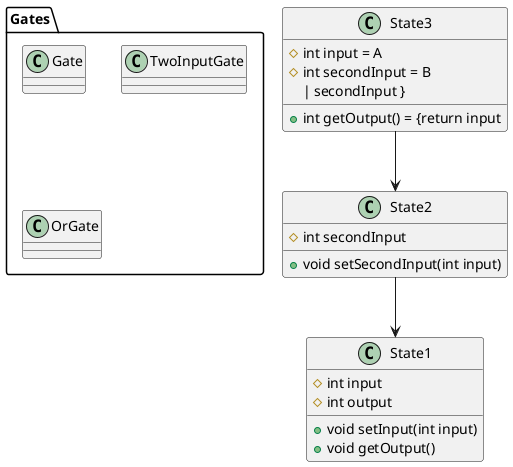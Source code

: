 @startuml

package Gates {
    class "Gate" as State1
    class "TwoInputGate" as State2
    class "OrGate" as State3
}

class State1 {
    # int input
    # int output
    + void setInput(int input)
    + void getOutput()
}

class State2 {
    # int secondInput
    + void setSecondInput(int input)
}

class State3 {
    # int input = A
    # int secondInput = B
    + int getOutput() = {return input
| secondInput }

}

State3 --> State2
State2 --> State1

@enduml